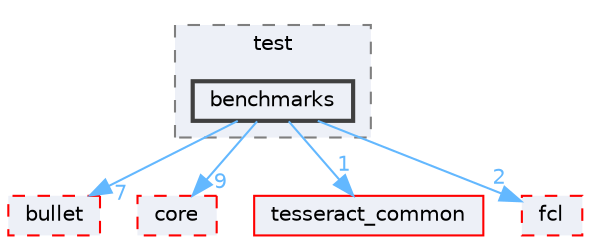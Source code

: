 digraph "tesseract_collision/test/benchmarks"
{
 // LATEX_PDF_SIZE
  bgcolor="transparent";
  edge [fontname=Helvetica,fontsize=10,labelfontname=Helvetica,labelfontsize=10];
  node [fontname=Helvetica,fontsize=10,shape=box,height=0.2,width=0.4];
  compound=true
  subgraph clusterdir_4275412daa57bb49a689f52b9e9d9e1d {
    graph [ bgcolor="#edf0f7", pencolor="grey50", label="test", fontname=Helvetica,fontsize=10 style="filled,dashed", URL="dir_4275412daa57bb49a689f52b9e9d9e1d.html",tooltip=""]
  dir_0e57d821334331c110c18a97c32b7dea [label="benchmarks", fillcolor="#edf0f7", color="grey25", style="filled,bold", URL="dir_0e57d821334331c110c18a97c32b7dea.html",tooltip=""];
  }
  dir_06345f2e0a93a8c3d7765a82cd4266e2 [label="bullet", fillcolor="#edf0f7", color="red", style="filled,dashed", URL="dir_06345f2e0a93a8c3d7765a82cd4266e2.html",tooltip=""];
  dir_3cc4793d26fe710183f6534c88691bb7 [label="core", fillcolor="#edf0f7", color="red", style="filled,dashed", URL="dir_3cc4793d26fe710183f6534c88691bb7.html",tooltip=""];
  dir_8430b83f3af685b4c96d298a32e9aa37 [label="tesseract_common", fillcolor="#edf0f7", color="red", style="filled", URL="dir_8430b83f3af685b4c96d298a32e9aa37.html",tooltip=""];
  dir_a516f7df1f21978c60785d4c91e5ac82 [label="fcl", fillcolor="#edf0f7", color="red", style="filled,dashed", URL="dir_a516f7df1f21978c60785d4c91e5ac82.html",tooltip=""];
  dir_0e57d821334331c110c18a97c32b7dea->dir_06345f2e0a93a8c3d7765a82cd4266e2 [headlabel="7", labeldistance=1.5 headhref="dir_000001_000003.html" color="steelblue1" fontcolor="steelblue1"];
  dir_0e57d821334331c110c18a97c32b7dea->dir_3cc4793d26fe710183f6534c88691bb7 [headlabel="9", labeldistance=1.5 headhref="dir_000001_000007.html" color="steelblue1" fontcolor="steelblue1"];
  dir_0e57d821334331c110c18a97c32b7dea->dir_8430b83f3af685b4c96d298a32e9aa37 [headlabel="1", labeldistance=1.5 headhref="dir_000001_000075.html" color="steelblue1" fontcolor="steelblue1"];
  dir_0e57d821334331c110c18a97c32b7dea->dir_a516f7df1f21978c60785d4c91e5ac82 [headlabel="2", labeldistance=1.5 headhref="dir_000001_000017.html" color="steelblue1" fontcolor="steelblue1"];
}
